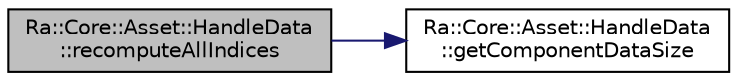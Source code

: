 digraph "Ra::Core::Asset::HandleData::recomputeAllIndices"
{
 // INTERACTIVE_SVG=YES
 // LATEX_PDF_SIZE
  edge [fontname="Helvetica",fontsize="10",labelfontname="Helvetica",labelfontsize="10"];
  node [fontname="Helvetica",fontsize="10",shape=record];
  rankdir="LR";
  Node1 [label="Ra::Core::Asset::HandleData\l::recomputeAllIndices",height=0.2,width=0.4,color="black", fillcolor="grey75", style="filled", fontcolor="black",tooltip=" "];
  Node1 -> Node2 [color="midnightblue",fontsize="10",style="solid",fontname="Helvetica"];
  Node2 [label="Ra::Core::Asset::HandleData\l::getComponentDataSize",height=0.2,width=0.4,color="black", fillcolor="white", style="filled",URL="$classRa_1_1Core_1_1Asset_1_1HandleData.html#a137536338beb29e1044d72dc31027f77",tooltip=" "];
}
